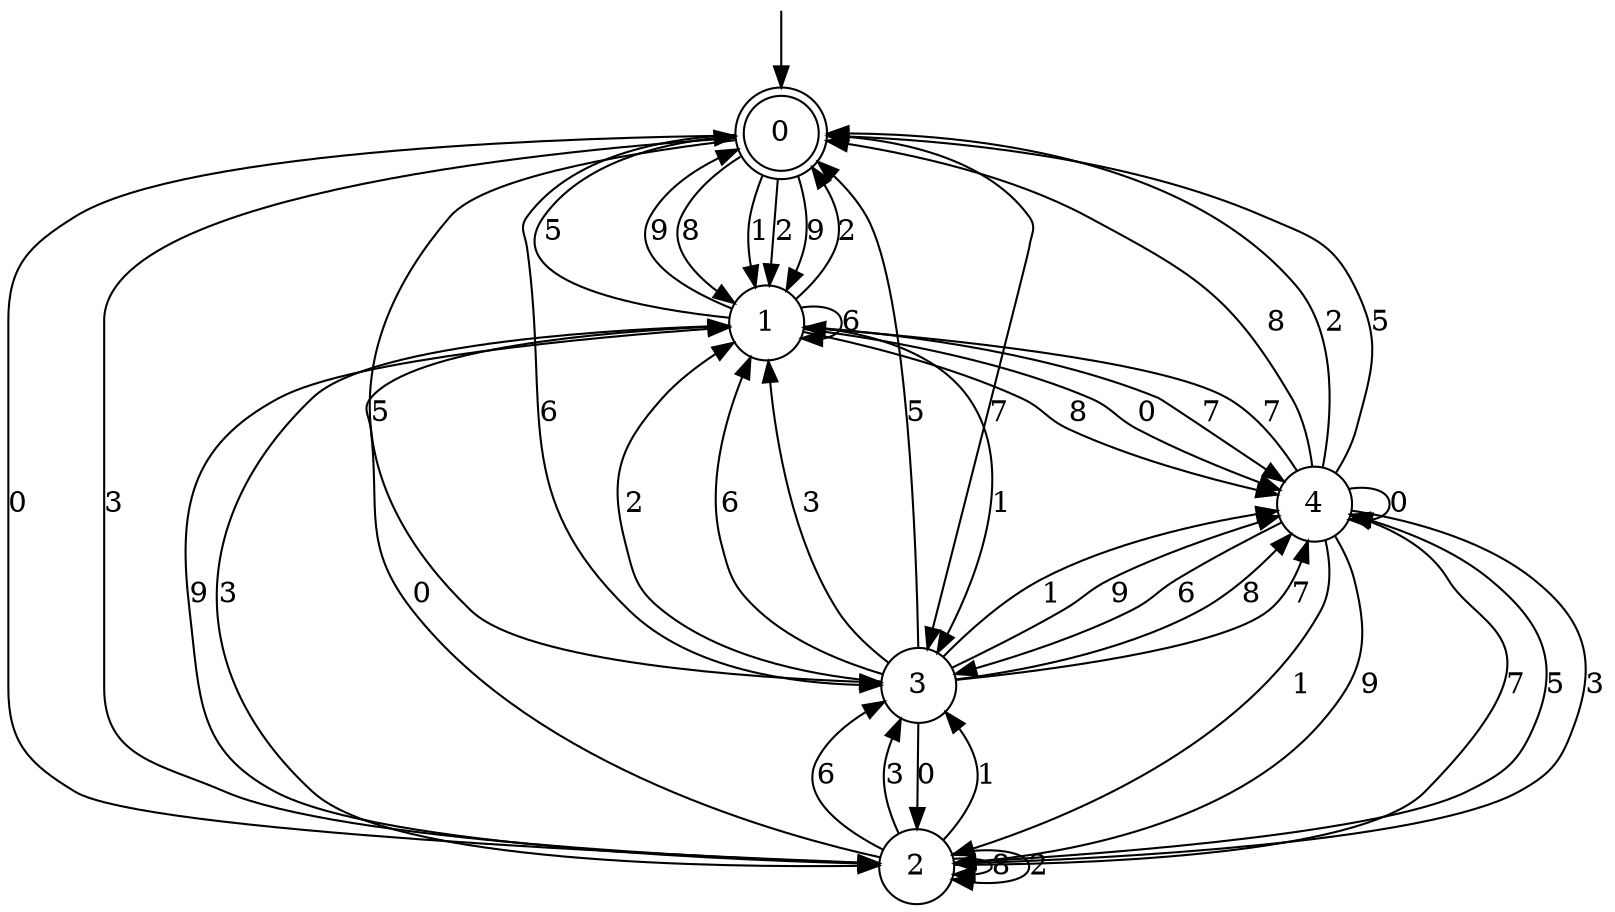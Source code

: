 digraph g {

	s0 [shape="doublecircle" label="0"];
	s1 [shape="circle" label="1"];
	s2 [shape="circle" label="2"];
	s3 [shape="circle" label="3"];
	s4 [shape="circle" label="4"];
	s0 -> s1 [label="8"];
	s0 -> s2 [label="0"];
	s0 -> s3 [label="7"];
	s0 -> s1 [label="1"];
	s0 -> s1 [label="2"];
	s0 -> s3 [label="5"];
	s0 -> s3 [label="6"];
	s0 -> s1 [label="9"];
	s0 -> s2 [label="3"];
	s1 -> s4 [label="8"];
	s1 -> s4 [label="0"];
	s1 -> s4 [label="7"];
	s1 -> s3 [label="1"];
	s1 -> s0 [label="2"];
	s1 -> s0 [label="5"];
	s1 -> s1 [label="6"];
	s1 -> s0 [label="9"];
	s1 -> s2 [label="3"];
	s2 -> s2 [label="8"];
	s2 -> s1 [label="0"];
	s2 -> s4 [label="7"];
	s2 -> s3 [label="1"];
	s2 -> s2 [label="2"];
	s2 -> s4 [label="5"];
	s2 -> s3 [label="6"];
	s2 -> s1 [label="9"];
	s2 -> s3 [label="3"];
	s3 -> s4 [label="8"];
	s3 -> s2 [label="0"];
	s3 -> s4 [label="7"];
	s3 -> s4 [label="1"];
	s3 -> s1 [label="2"];
	s3 -> s0 [label="5"];
	s3 -> s1 [label="6"];
	s3 -> s4 [label="9"];
	s3 -> s1 [label="3"];
	s4 -> s0 [label="8"];
	s4 -> s4 [label="0"];
	s4 -> s1 [label="7"];
	s4 -> s2 [label="1"];
	s4 -> s0 [label="2"];
	s4 -> s0 [label="5"];
	s4 -> s3 [label="6"];
	s4 -> s2 [label="9"];
	s4 -> s2 [label="3"];

__start0 [label="" shape="none" width="0" height="0"];
__start0 -> s0;

}
